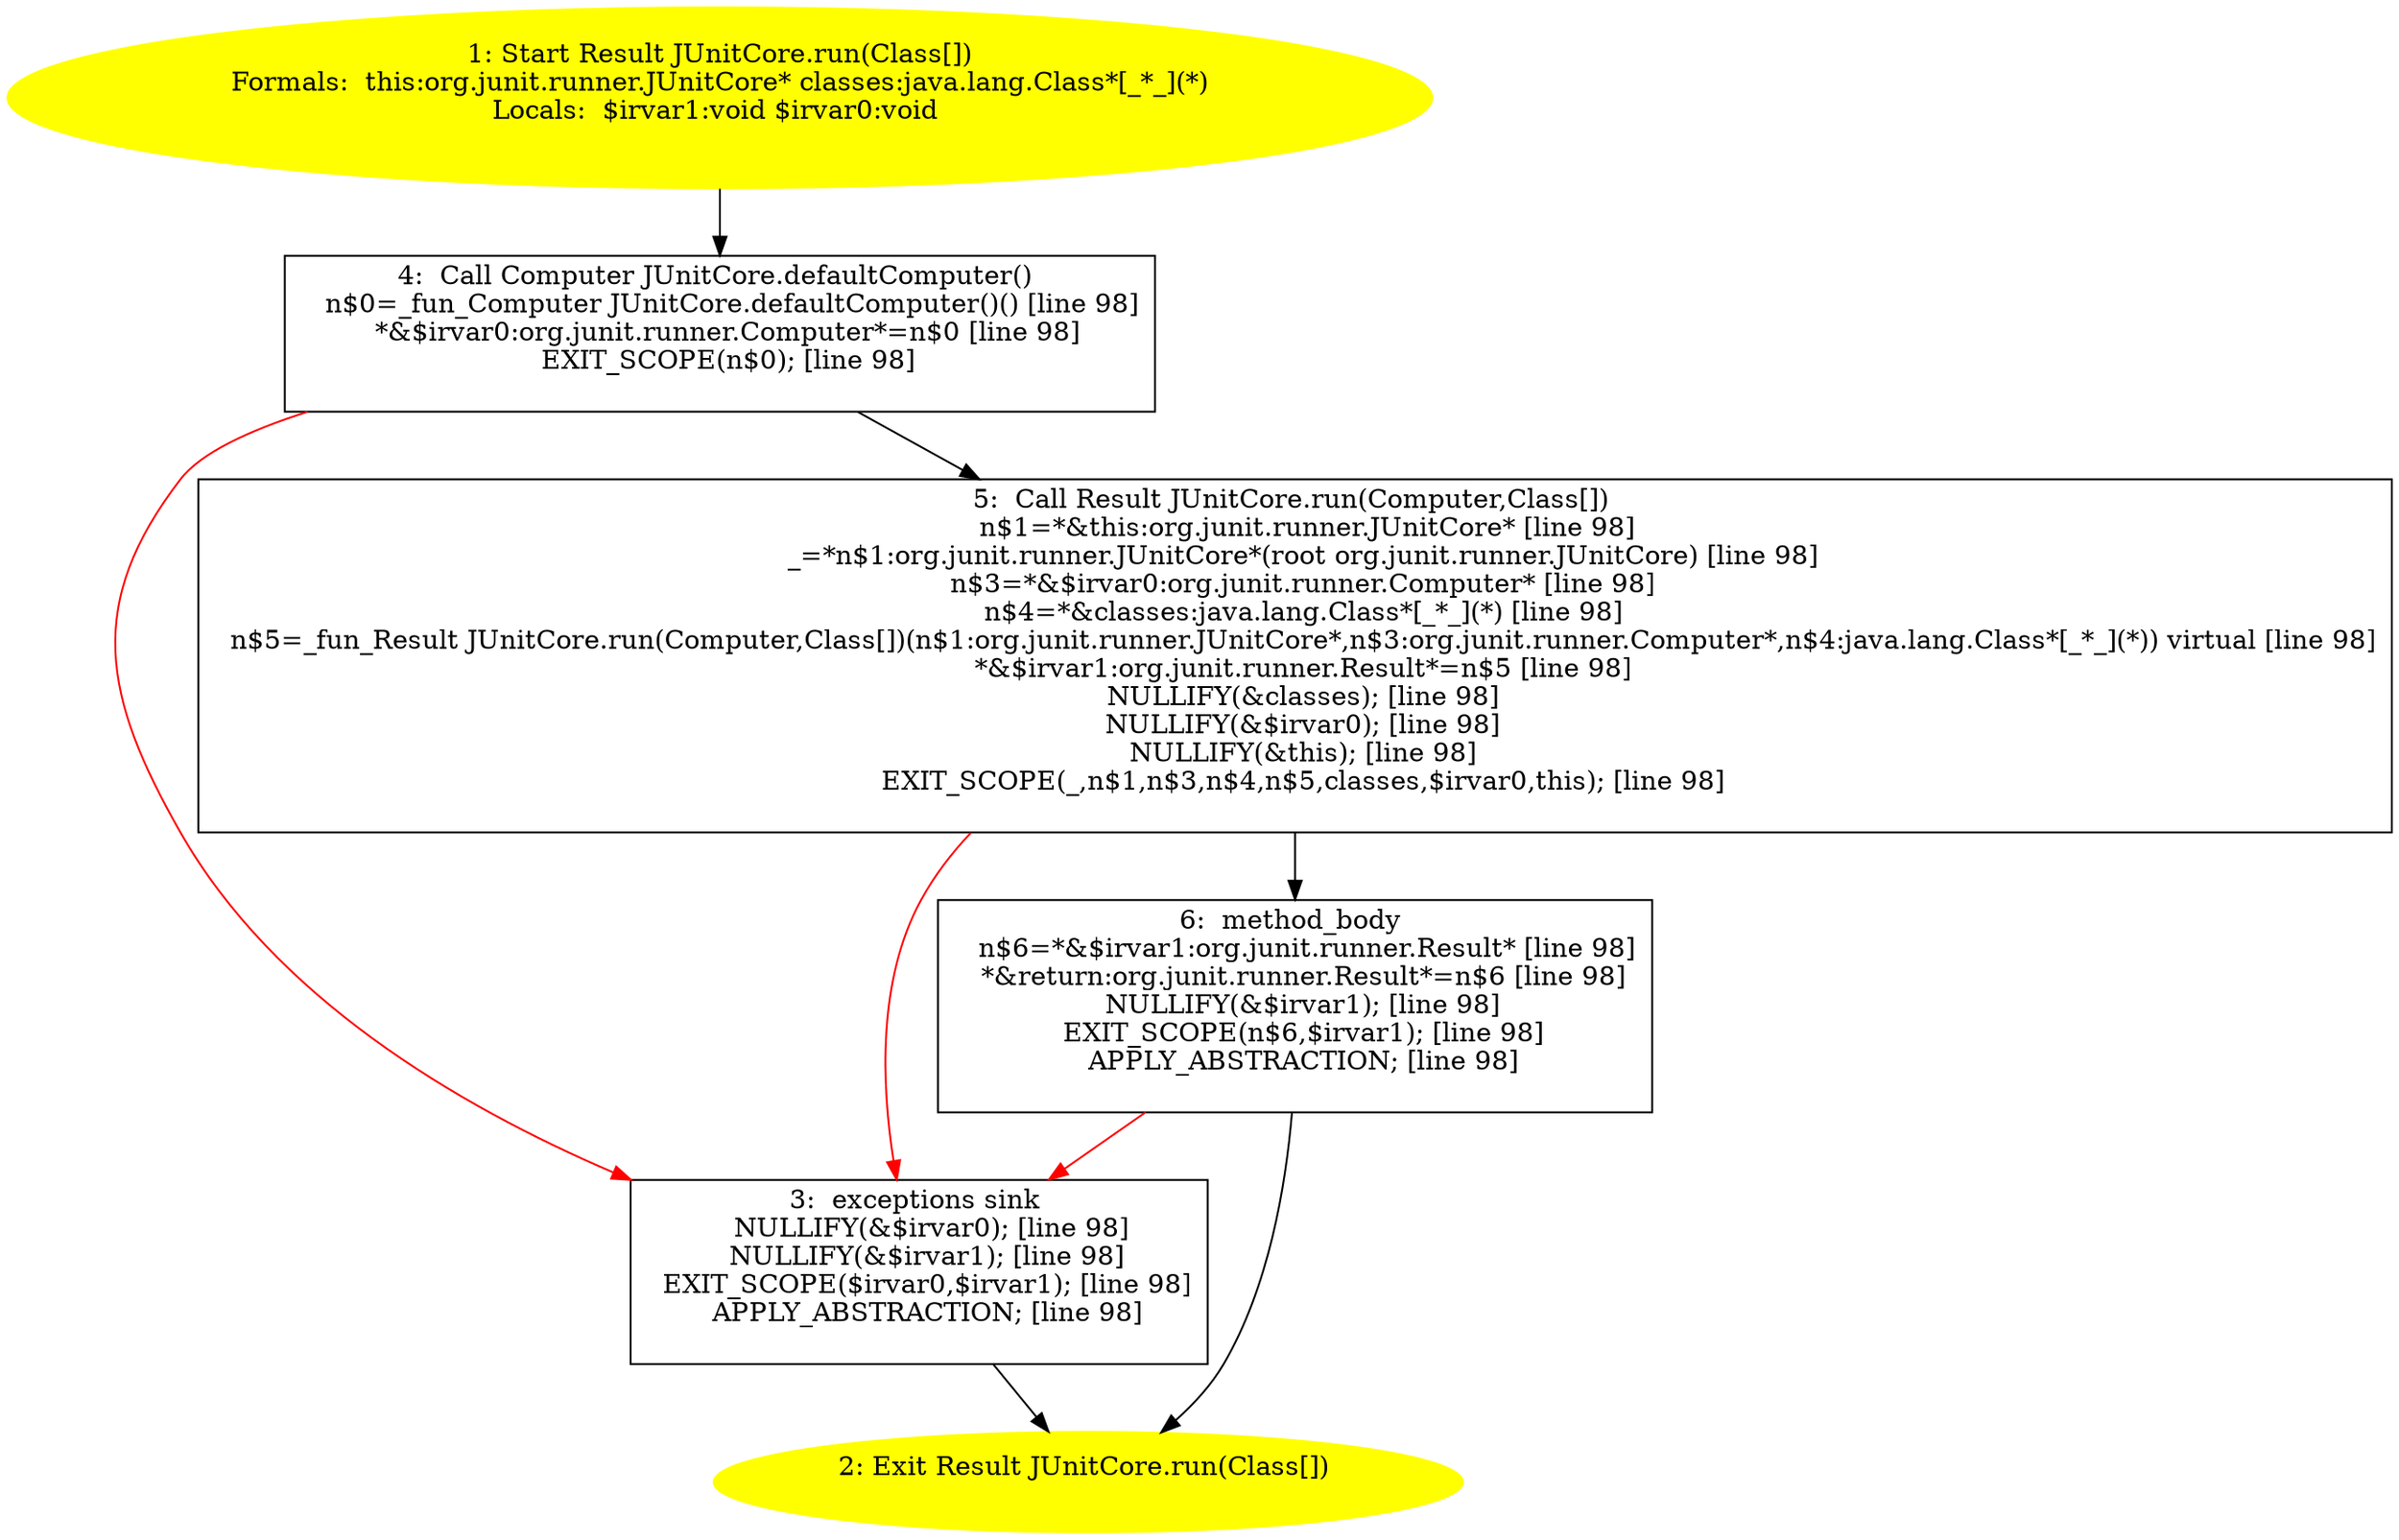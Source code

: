 /* @generated */
digraph cfg {
"org.junit.runner.JUnitCore.run(java.lang.Class[]):org.junit.runner.Result.42096dc71f415612e78f3ebda5c933be_1" [label="1: Start Result JUnitCore.run(Class[])\nFormals:  this:org.junit.runner.JUnitCore* classes:java.lang.Class*[_*_](*)\nLocals:  $irvar1:void $irvar0:void \n  " color=yellow style=filled]
	

	 "org.junit.runner.JUnitCore.run(java.lang.Class[]):org.junit.runner.Result.42096dc71f415612e78f3ebda5c933be_1" -> "org.junit.runner.JUnitCore.run(java.lang.Class[]):org.junit.runner.Result.42096dc71f415612e78f3ebda5c933be_4" ;
"org.junit.runner.JUnitCore.run(java.lang.Class[]):org.junit.runner.Result.42096dc71f415612e78f3ebda5c933be_2" [label="2: Exit Result JUnitCore.run(Class[]) \n  " color=yellow style=filled]
	

"org.junit.runner.JUnitCore.run(java.lang.Class[]):org.junit.runner.Result.42096dc71f415612e78f3ebda5c933be_3" [label="3:  exceptions sink \n   NULLIFY(&$irvar0); [line 98]\n  NULLIFY(&$irvar1); [line 98]\n  EXIT_SCOPE($irvar0,$irvar1); [line 98]\n  APPLY_ABSTRACTION; [line 98]\n " shape="box"]
	

	 "org.junit.runner.JUnitCore.run(java.lang.Class[]):org.junit.runner.Result.42096dc71f415612e78f3ebda5c933be_3" -> "org.junit.runner.JUnitCore.run(java.lang.Class[]):org.junit.runner.Result.42096dc71f415612e78f3ebda5c933be_2" ;
"org.junit.runner.JUnitCore.run(java.lang.Class[]):org.junit.runner.Result.42096dc71f415612e78f3ebda5c933be_4" [label="4:  Call Computer JUnitCore.defaultComputer() \n   n$0=_fun_Computer JUnitCore.defaultComputer()() [line 98]\n  *&$irvar0:org.junit.runner.Computer*=n$0 [line 98]\n  EXIT_SCOPE(n$0); [line 98]\n " shape="box"]
	

	 "org.junit.runner.JUnitCore.run(java.lang.Class[]):org.junit.runner.Result.42096dc71f415612e78f3ebda5c933be_4" -> "org.junit.runner.JUnitCore.run(java.lang.Class[]):org.junit.runner.Result.42096dc71f415612e78f3ebda5c933be_5" ;
	 "org.junit.runner.JUnitCore.run(java.lang.Class[]):org.junit.runner.Result.42096dc71f415612e78f3ebda5c933be_4" -> "org.junit.runner.JUnitCore.run(java.lang.Class[]):org.junit.runner.Result.42096dc71f415612e78f3ebda5c933be_3" [color="red" ];
"org.junit.runner.JUnitCore.run(java.lang.Class[]):org.junit.runner.Result.42096dc71f415612e78f3ebda5c933be_5" [label="5:  Call Result JUnitCore.run(Computer,Class[]) \n   n$1=*&this:org.junit.runner.JUnitCore* [line 98]\n  _=*n$1:org.junit.runner.JUnitCore*(root org.junit.runner.JUnitCore) [line 98]\n  n$3=*&$irvar0:org.junit.runner.Computer* [line 98]\n  n$4=*&classes:java.lang.Class*[_*_](*) [line 98]\n  n$5=_fun_Result JUnitCore.run(Computer,Class[])(n$1:org.junit.runner.JUnitCore*,n$3:org.junit.runner.Computer*,n$4:java.lang.Class*[_*_](*)) virtual [line 98]\n  *&$irvar1:org.junit.runner.Result*=n$5 [line 98]\n  NULLIFY(&classes); [line 98]\n  NULLIFY(&$irvar0); [line 98]\n  NULLIFY(&this); [line 98]\n  EXIT_SCOPE(_,n$1,n$3,n$4,n$5,classes,$irvar0,this); [line 98]\n " shape="box"]
	

	 "org.junit.runner.JUnitCore.run(java.lang.Class[]):org.junit.runner.Result.42096dc71f415612e78f3ebda5c933be_5" -> "org.junit.runner.JUnitCore.run(java.lang.Class[]):org.junit.runner.Result.42096dc71f415612e78f3ebda5c933be_6" ;
	 "org.junit.runner.JUnitCore.run(java.lang.Class[]):org.junit.runner.Result.42096dc71f415612e78f3ebda5c933be_5" -> "org.junit.runner.JUnitCore.run(java.lang.Class[]):org.junit.runner.Result.42096dc71f415612e78f3ebda5c933be_3" [color="red" ];
"org.junit.runner.JUnitCore.run(java.lang.Class[]):org.junit.runner.Result.42096dc71f415612e78f3ebda5c933be_6" [label="6:  method_body \n   n$6=*&$irvar1:org.junit.runner.Result* [line 98]\n  *&return:org.junit.runner.Result*=n$6 [line 98]\n  NULLIFY(&$irvar1); [line 98]\n  EXIT_SCOPE(n$6,$irvar1); [line 98]\n  APPLY_ABSTRACTION; [line 98]\n " shape="box"]
	

	 "org.junit.runner.JUnitCore.run(java.lang.Class[]):org.junit.runner.Result.42096dc71f415612e78f3ebda5c933be_6" -> "org.junit.runner.JUnitCore.run(java.lang.Class[]):org.junit.runner.Result.42096dc71f415612e78f3ebda5c933be_2" ;
	 "org.junit.runner.JUnitCore.run(java.lang.Class[]):org.junit.runner.Result.42096dc71f415612e78f3ebda5c933be_6" -> "org.junit.runner.JUnitCore.run(java.lang.Class[]):org.junit.runner.Result.42096dc71f415612e78f3ebda5c933be_3" [color="red" ];
}
